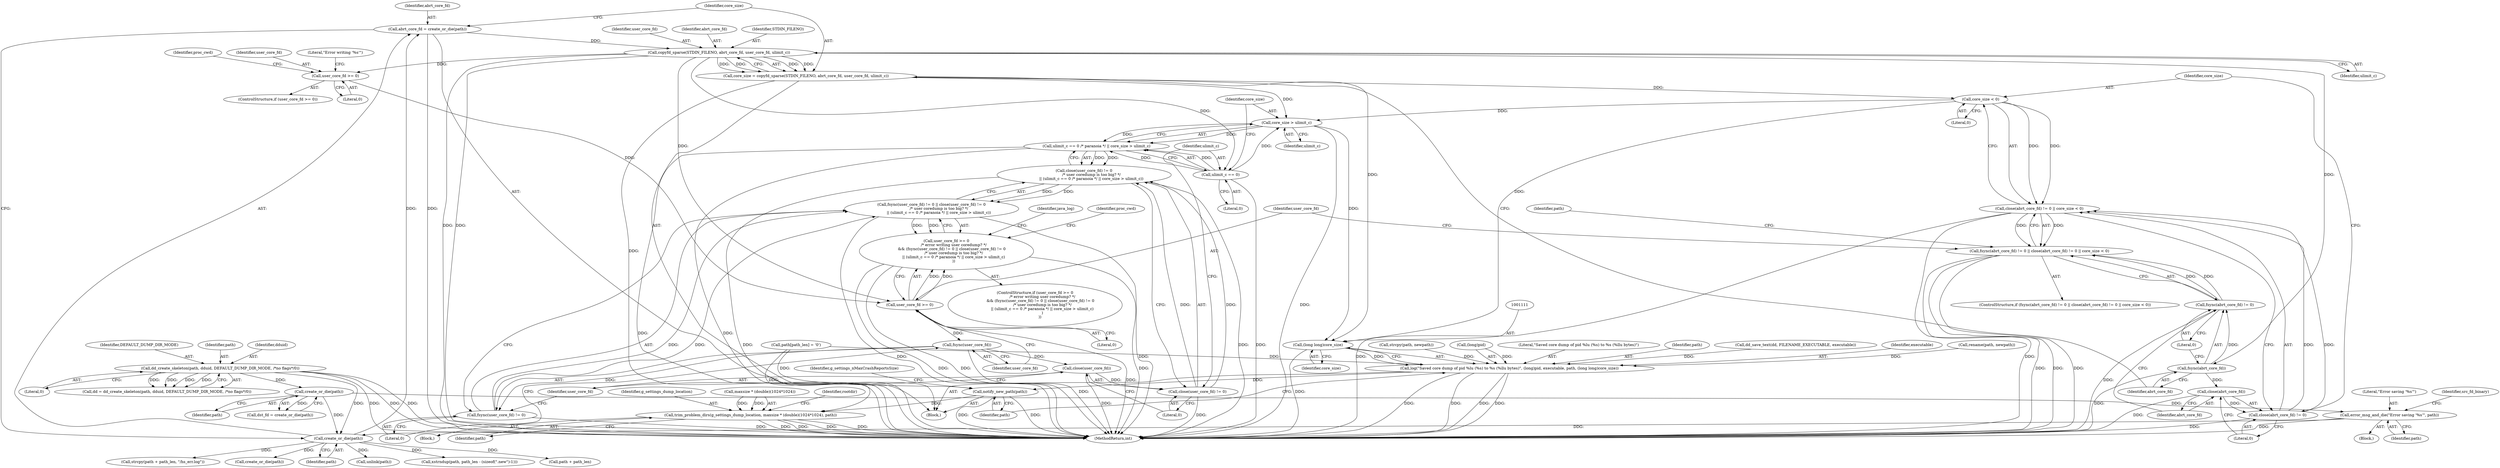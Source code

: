 digraph "0_abrt_8939398b82006ba1fec4ed491339fc075f43fc7c_1@API" {
"1000925" [label="(Call,abrt_core_fd = create_or_die(path))"];
"1000927" [label="(Call,create_or_die(path))"];
"1000919" [label="(Call,error_msg_and_die(\"Error saving '%s'\", path))"];
"1000893" [label="(Call,create_or_die(path))"];
"1000652" [label="(Call,dd_create_skeleton(path, dduid, DEFAULT_DUMP_DIR_MODE, /*no flags*/0))"];
"1000932" [label="(Call,copyfd_sparse(STDIN_FILENO, abrt_core_fd, user_core_fd, ulimit_c))"];
"1000930" [label="(Call,core_size = copyfd_sparse(STDIN_FILENO, abrt_core_fd, user_core_fd, ulimit_c))"];
"1000948" [label="(Call,core_size < 0)"];
"1000943" [label="(Call,close(abrt_core_fd) != 0 || core_size < 0)"];
"1000938" [label="(Call,fsync(abrt_core_fd) != 0 || close(abrt_core_fd) != 0 || core_size < 0)"];
"1000987" [label="(Call,core_size > ulimit_c)"];
"1000983" [label="(Call,ulimit_c == 0 /* paranoia */ || core_size > ulimit_c)"];
"1000978" [label="(Call,close(user_core_fd) != 0\n            /* user coredump is too big? */\n            || (ulimit_c == 0 /* paranoia */ || core_size > ulimit_c))"];
"1000973" [label="(Call,fsync(user_core_fd) != 0 || close(user_core_fd) != 0\n            /* user coredump is too big? */\n            || (ulimit_c == 0 /* paranoia */ || core_size > ulimit_c))"];
"1000969" [label="(Call,user_core_fd >= 0\n            /* error writing user coredump? */\n         && (fsync(user_core_fd) != 0 || close(user_core_fd) != 0\n            /* user coredump is too big? */\n            || (ulimit_c == 0 /* paranoia */ || core_size > ulimit_c)\n            ))"];
"1001110" [label="(Call,(long long)core_size)"];
"1001103" [label="(Call,log(\"Saved core dump of pid %lu (%s) to %s (%llu bytes)\", (long)pid, executable, path, (long long)core_size))"];
"1001113" [label="(Call,notify_new_path(path))"];
"1001131" [label="(Call,trim_problem_dirs(g_settings_dump_location, maxsize * (double)(1024*1024), path))"];
"1000940" [label="(Call,fsync(abrt_core_fd))"];
"1000939" [label="(Call,fsync(abrt_core_fd) != 0)"];
"1000945" [label="(Call,close(abrt_core_fd))"];
"1000944" [label="(Call,close(abrt_core_fd) != 0)"];
"1000957" [label="(Call,user_core_fd >= 0)"];
"1000970" [label="(Call,user_core_fd >= 0)"];
"1000975" [label="(Call,fsync(user_core_fd))"];
"1000974" [label="(Call,fsync(user_core_fd) != 0)"];
"1000980" [label="(Call,close(user_core_fd))"];
"1000979" [label="(Call,close(user_core_fd) != 0)"];
"1000984" [label="(Call,ulimit_c == 0)"];
"1000948" [label="(Call,core_size < 0)"];
"1000946" [label="(Identifier,abrt_core_fd)"];
"1000920" [label="(Literal,\"Error saving '%s'\")"];
"1000937" [label="(ControlStructure,if (fsync(abrt_core_fd) != 0 || close(abrt_core_fd) != 0 || core_size < 0))"];
"1000983" [label="(Call,ulimit_c == 0 /* paranoia */ || core_size > ulimit_c)"];
"1000926" [label="(Identifier,abrt_core_fd)"];
"1001114" [label="(Identifier,path)"];
"1001104" [label="(Literal,\"Saved core dump of pid %lu (%s) to %s (%llu bytes)\")"];
"1001109" [label="(Identifier,path)"];
"1000800" [label="(Call,dd_save_text(dd, FILENAME_EXECUTABLE, executable))"];
"1000968" [label="(ControlStructure,if (user_core_fd >= 0\n            /* error writing user coredump? */\n         && (fsync(user_core_fd) != 0 || close(user_core_fd) != 0\n            /* user coredump is too big? */\n            || (ulimit_c == 0 /* paranoia */ || core_size > ulimit_c)\n            )\n        ))"];
"1000944" [label="(Call,close(abrt_core_fd) != 0)"];
"1000947" [label="(Literal,0)"];
"1001038" [label="(Call,strcpy(path + path_len, \"/hs_err.log\"))"];
"1000962" [label="(Identifier,proc_cwd)"];
"1001117" [label="(Identifier,g_settings_nMaxCrashReportsSize)"];
"1000958" [label="(Identifier,user_core_fd)"];
"1000999" [label="(Identifier,java_log)"];
"1000984" [label="(Call,ulimit_c == 0)"];
"1001108" [label="(Identifier,executable)"];
"1000979" [label="(Call,close(user_core_fd) != 0)"];
"1000971" [label="(Identifier,user_core_fd)"];
"1000655" [label="(Identifier,DEFAULT_DUMP_DIR_MODE)"];
"1000927" [label="(Call,create_or_die(path))"];
"1001046" [label="(Call,create_or_die(path))"];
"1000959" [label="(Literal,0)"];
"1000935" [label="(Identifier,user_core_fd)"];
"1000891" [label="(Call,dst_fd = create_or_die(path))"];
"1000978" [label="(Call,close(user_core_fd) != 0\n            /* user coredump is too big? */\n            || (ulimit_c == 0 /* paranoia */ || core_size > ulimit_c))"];
"1001131" [label="(Call,trim_problem_dirs(g_settings_dump_location, maxsize * (double)(1024*1024), path))"];
"1000977" [label="(Literal,0)"];
"1000930" [label="(Call,core_size = copyfd_sparse(STDIN_FILENO, abrt_core_fd, user_core_fd, ulimit_c))"];
"1000932" [label="(Call,copyfd_sparse(STDIN_FILENO, abrt_core_fd, user_core_fd, ulimit_c))"];
"1000656" [label="(Literal,0)"];
"1000928" [label="(Identifier,path)"];
"1000953" [label="(Identifier,path)"];
"1000981" [label="(Identifier,user_core_fd)"];
"1000650" [label="(Call,dd = dd_create_skeleton(path, dduid, DEFAULT_DUMP_DIR_MODE, /*no flags*/0))"];
"1000952" [label="(Call,unlink(path))"];
"1000939" [label="(Call,fsync(abrt_core_fd) != 0)"];
"1000989" [label="(Identifier,ulimit_c)"];
"1000652" [label="(Call,dd_create_skeleton(path, dduid, DEFAULT_DUMP_DIR_MODE, /*no flags*/0))"];
"1000956" [label="(ControlStructure,if (user_core_fd >= 0))"];
"1001094" [label="(Call,rename(path, newpath))"];
"1000893" [label="(Call,create_or_die(path))"];
"1000921" [label="(Identifier,path)"];
"1000966" [label="(Literal,\"Error writing '%s'\")"];
"1000653" [label="(Identifier,path)"];
"1001098" [label="(Call,strcpy(path, newpath))"];
"1000973" [label="(Call,fsync(user_core_fd) != 0 || close(user_core_fd) != 0\n            /* user coredump is too big? */\n            || (ulimit_c == 0 /* paranoia */ || core_size > ulimit_c))"];
"1000950" [label="(Literal,0)"];
"1000957" [label="(Call,user_core_fd >= 0)"];
"1000982" [label="(Literal,0)"];
"1001140" [label="(Identifier,path)"];
"1001112" [label="(Identifier,core_size)"];
"1000919" [label="(Call,error_msg_and_die(\"Error saving '%s'\", path))"];
"1000970" [label="(Call,user_core_fd >= 0)"];
"1000934" [label="(Identifier,abrt_core_fd)"];
"1000894" [label="(Identifier,path)"];
"1000941" [label="(Identifier,abrt_core_fd)"];
"1000985" [label="(Identifier,ulimit_c)"];
"1000976" [label="(Identifier,user_core_fd)"];
"1000936" [label="(Identifier,ulimit_c)"];
"1001119" [label="(Block,)"];
"1001103" [label="(Call,log(\"Saved core dump of pid %lu (%s) to %s (%llu bytes)\", (long)pid, executable, path, (long long)core_size))"];
"1000943" [label="(Call,close(abrt_core_fd) != 0 || core_size < 0)"];
"1000986" [label="(Literal,0)"];
"1000993" [label="(Identifier,proc_cwd)"];
"1001076" [label="(Call,path[path_len] = '\0')"];
"1000949" [label="(Identifier,core_size)"];
"1000987" [label="(Call,core_size > ulimit_c)"];
"1000925" [label="(Call,abrt_core_fd = create_or_die(path))"];
"1001110" [label="(Call,(long long)core_size)"];
"1000974" [label="(Call,fsync(user_core_fd) != 0)"];
"1000931" [label="(Identifier,core_size)"];
"1001105" [label="(Call,(long)pid)"];
"1000975" [label="(Call,fsync(user_core_fd))"];
"1000923" [label="(Identifier,src_fd_binary)"];
"1000654" [label="(Identifier,dduid)"];
"1000969" [label="(Call,user_core_fd >= 0\n            /* error writing user coredump? */\n         && (fsync(user_core_fd) != 0 || close(user_core_fd) != 0\n            /* user coredump is too big? */\n            || (ulimit_c == 0 /* paranoia */ || core_size > ulimit_c)\n            ))"];
"1000933" [label="(Identifier,STDIN_FILENO)"];
"1000945" [label="(Call,close(abrt_core_fd))"];
"1000942" [label="(Literal,0)"];
"1001142" [label="(Identifier,rootdir)"];
"1001113" [label="(Call,notify_new_path(path))"];
"1001084" [label="(Call,xstrndup(path, path_len - (sizeof(\".new\")-1)))"];
"1001039" [label="(Call,path + path_len)"];
"1000938" [label="(Call,fsync(abrt_core_fd) != 0 || close(abrt_core_fd) != 0 || core_size < 0)"];
"1000940" [label="(Call,fsync(abrt_core_fd))"];
"1000916" [label="(Block,)"];
"1000988" [label="(Identifier,core_size)"];
"1001237" [label="(MethodReturn,int)"];
"1001132" [label="(Identifier,g_settings_dump_location)"];
"1000972" [label="(Literal,0)"];
"1000980" [label="(Call,close(user_core_fd))"];
"1000659" [label="(Block,)"];
"1001133" [label="(Call,maxsize * (double)(1024*1024))"];
"1000925" -> "1000659"  [label="AST: "];
"1000925" -> "1000927"  [label="CFG: "];
"1000926" -> "1000925"  [label="AST: "];
"1000927" -> "1000925"  [label="AST: "];
"1000931" -> "1000925"  [label="CFG: "];
"1000925" -> "1001237"  [label="DDG: "];
"1000927" -> "1000925"  [label="DDG: "];
"1000925" -> "1000932"  [label="DDG: "];
"1000927" -> "1000928"  [label="CFG: "];
"1000928" -> "1000927"  [label="AST: "];
"1000919" -> "1000927"  [label="DDG: "];
"1000893" -> "1000927"  [label="DDG: "];
"1000652" -> "1000927"  [label="DDG: "];
"1000927" -> "1000952"  [label="DDG: "];
"1000927" -> "1001038"  [label="DDG: "];
"1000927" -> "1001039"  [label="DDG: "];
"1000927" -> "1001046"  [label="DDG: "];
"1000927" -> "1001084"  [label="DDG: "];
"1000919" -> "1000916"  [label="AST: "];
"1000919" -> "1000921"  [label="CFG: "];
"1000920" -> "1000919"  [label="AST: "];
"1000921" -> "1000919"  [label="AST: "];
"1000923" -> "1000919"  [label="CFG: "];
"1000919" -> "1001237"  [label="DDG: "];
"1000893" -> "1000919"  [label="DDG: "];
"1000893" -> "1000891"  [label="AST: "];
"1000893" -> "1000894"  [label="CFG: "];
"1000894" -> "1000893"  [label="AST: "];
"1000891" -> "1000893"  [label="CFG: "];
"1000893" -> "1000891"  [label="DDG: "];
"1000652" -> "1000893"  [label="DDG: "];
"1000652" -> "1000650"  [label="AST: "];
"1000652" -> "1000656"  [label="CFG: "];
"1000653" -> "1000652"  [label="AST: "];
"1000654" -> "1000652"  [label="AST: "];
"1000655" -> "1000652"  [label="AST: "];
"1000656" -> "1000652"  [label="AST: "];
"1000650" -> "1000652"  [label="CFG: "];
"1000652" -> "1001237"  [label="DDG: "];
"1000652" -> "1001237"  [label="DDG: "];
"1000652" -> "1001237"  [label="DDG: "];
"1000652" -> "1000650"  [label="DDG: "];
"1000652" -> "1000650"  [label="DDG: "];
"1000652" -> "1000650"  [label="DDG: "];
"1000652" -> "1000650"  [label="DDG: "];
"1000932" -> "1000930"  [label="AST: "];
"1000932" -> "1000936"  [label="CFG: "];
"1000933" -> "1000932"  [label="AST: "];
"1000934" -> "1000932"  [label="AST: "];
"1000935" -> "1000932"  [label="AST: "];
"1000936" -> "1000932"  [label="AST: "];
"1000930" -> "1000932"  [label="CFG: "];
"1000932" -> "1001237"  [label="DDG: "];
"1000932" -> "1001237"  [label="DDG: "];
"1000932" -> "1000930"  [label="DDG: "];
"1000932" -> "1000930"  [label="DDG: "];
"1000932" -> "1000930"  [label="DDG: "];
"1000932" -> "1000930"  [label="DDG: "];
"1000932" -> "1000940"  [label="DDG: "];
"1000932" -> "1000957"  [label="DDG: "];
"1000932" -> "1000970"  [label="DDG: "];
"1000932" -> "1000984"  [label="DDG: "];
"1000930" -> "1000659"  [label="AST: "];
"1000931" -> "1000930"  [label="AST: "];
"1000941" -> "1000930"  [label="CFG: "];
"1000930" -> "1001237"  [label="DDG: "];
"1000930" -> "1000948"  [label="DDG: "];
"1000930" -> "1000987"  [label="DDG: "];
"1000930" -> "1001110"  [label="DDG: "];
"1000948" -> "1000943"  [label="AST: "];
"1000948" -> "1000950"  [label="CFG: "];
"1000949" -> "1000948"  [label="AST: "];
"1000950" -> "1000948"  [label="AST: "];
"1000943" -> "1000948"  [label="CFG: "];
"1000948" -> "1000943"  [label="DDG: "];
"1000948" -> "1000943"  [label="DDG: "];
"1000948" -> "1000987"  [label="DDG: "];
"1000948" -> "1001110"  [label="DDG: "];
"1000943" -> "1000938"  [label="AST: "];
"1000943" -> "1000944"  [label="CFG: "];
"1000944" -> "1000943"  [label="AST: "];
"1000938" -> "1000943"  [label="CFG: "];
"1000943" -> "1001237"  [label="DDG: "];
"1000943" -> "1001237"  [label="DDG: "];
"1000943" -> "1000938"  [label="DDG: "];
"1000943" -> "1000938"  [label="DDG: "];
"1000944" -> "1000943"  [label="DDG: "];
"1000944" -> "1000943"  [label="DDG: "];
"1000938" -> "1000937"  [label="AST: "];
"1000938" -> "1000939"  [label="CFG: "];
"1000939" -> "1000938"  [label="AST: "];
"1000953" -> "1000938"  [label="CFG: "];
"1000971" -> "1000938"  [label="CFG: "];
"1000938" -> "1001237"  [label="DDG: "];
"1000938" -> "1001237"  [label="DDG: "];
"1000938" -> "1001237"  [label="DDG: "];
"1000939" -> "1000938"  [label="DDG: "];
"1000939" -> "1000938"  [label="DDG: "];
"1000987" -> "1000983"  [label="AST: "];
"1000987" -> "1000989"  [label="CFG: "];
"1000988" -> "1000987"  [label="AST: "];
"1000989" -> "1000987"  [label="AST: "];
"1000983" -> "1000987"  [label="CFG: "];
"1000987" -> "1001237"  [label="DDG: "];
"1000987" -> "1000983"  [label="DDG: "];
"1000987" -> "1000983"  [label="DDG: "];
"1000984" -> "1000987"  [label="DDG: "];
"1000987" -> "1001110"  [label="DDG: "];
"1000983" -> "1000978"  [label="AST: "];
"1000983" -> "1000984"  [label="CFG: "];
"1000984" -> "1000983"  [label="AST: "];
"1000978" -> "1000983"  [label="CFG: "];
"1000983" -> "1001237"  [label="DDG: "];
"1000983" -> "1001237"  [label="DDG: "];
"1000983" -> "1000978"  [label="DDG: "];
"1000983" -> "1000978"  [label="DDG: "];
"1000984" -> "1000983"  [label="DDG: "];
"1000984" -> "1000983"  [label="DDG: "];
"1000978" -> "1000973"  [label="AST: "];
"1000978" -> "1000979"  [label="CFG: "];
"1000979" -> "1000978"  [label="AST: "];
"1000973" -> "1000978"  [label="CFG: "];
"1000978" -> "1001237"  [label="DDG: "];
"1000978" -> "1001237"  [label="DDG: "];
"1000978" -> "1000973"  [label="DDG: "];
"1000978" -> "1000973"  [label="DDG: "];
"1000979" -> "1000978"  [label="DDG: "];
"1000979" -> "1000978"  [label="DDG: "];
"1000973" -> "1000969"  [label="AST: "];
"1000973" -> "1000974"  [label="CFG: "];
"1000974" -> "1000973"  [label="AST: "];
"1000969" -> "1000973"  [label="CFG: "];
"1000973" -> "1001237"  [label="DDG: "];
"1000973" -> "1001237"  [label="DDG: "];
"1000973" -> "1000969"  [label="DDG: "];
"1000973" -> "1000969"  [label="DDG: "];
"1000974" -> "1000973"  [label="DDG: "];
"1000974" -> "1000973"  [label="DDG: "];
"1000969" -> "1000968"  [label="AST: "];
"1000969" -> "1000970"  [label="CFG: "];
"1000970" -> "1000969"  [label="AST: "];
"1000993" -> "1000969"  [label="CFG: "];
"1000999" -> "1000969"  [label="CFG: "];
"1000969" -> "1001237"  [label="DDG: "];
"1000969" -> "1001237"  [label="DDG: "];
"1000969" -> "1001237"  [label="DDG: "];
"1000970" -> "1000969"  [label="DDG: "];
"1000970" -> "1000969"  [label="DDG: "];
"1001110" -> "1001103"  [label="AST: "];
"1001110" -> "1001112"  [label="CFG: "];
"1001111" -> "1001110"  [label="AST: "];
"1001112" -> "1001110"  [label="AST: "];
"1001103" -> "1001110"  [label="CFG: "];
"1001110" -> "1001237"  [label="DDG: "];
"1001110" -> "1001103"  [label="DDG: "];
"1001103" -> "1000659"  [label="AST: "];
"1001104" -> "1001103"  [label="AST: "];
"1001105" -> "1001103"  [label="AST: "];
"1001108" -> "1001103"  [label="AST: "];
"1001109" -> "1001103"  [label="AST: "];
"1001114" -> "1001103"  [label="CFG: "];
"1001103" -> "1001237"  [label="DDG: "];
"1001103" -> "1001237"  [label="DDG: "];
"1001103" -> "1001237"  [label="DDG: "];
"1001103" -> "1001237"  [label="DDG: "];
"1001105" -> "1001103"  [label="DDG: "];
"1000800" -> "1001103"  [label="DDG: "];
"1001098" -> "1001103"  [label="DDG: "];
"1001076" -> "1001103"  [label="DDG: "];
"1001094" -> "1001103"  [label="DDG: "];
"1001103" -> "1001113"  [label="DDG: "];
"1001113" -> "1000659"  [label="AST: "];
"1001113" -> "1001114"  [label="CFG: "];
"1001114" -> "1001113"  [label="AST: "];
"1001117" -> "1001113"  [label="CFG: "];
"1001113" -> "1001237"  [label="DDG: "];
"1001113" -> "1001237"  [label="DDG: "];
"1001076" -> "1001113"  [label="DDG: "];
"1001113" -> "1001131"  [label="DDG: "];
"1001131" -> "1001119"  [label="AST: "];
"1001131" -> "1001140"  [label="CFG: "];
"1001132" -> "1001131"  [label="AST: "];
"1001133" -> "1001131"  [label="AST: "];
"1001140" -> "1001131"  [label="AST: "];
"1001142" -> "1001131"  [label="CFG: "];
"1001131" -> "1001237"  [label="DDG: "];
"1001131" -> "1001237"  [label="DDG: "];
"1001131" -> "1001237"  [label="DDG: "];
"1001131" -> "1001237"  [label="DDG: "];
"1001133" -> "1001131"  [label="DDG: "];
"1001133" -> "1001131"  [label="DDG: "];
"1001076" -> "1001131"  [label="DDG: "];
"1000940" -> "1000939"  [label="AST: "];
"1000940" -> "1000941"  [label="CFG: "];
"1000941" -> "1000940"  [label="AST: "];
"1000942" -> "1000940"  [label="CFG: "];
"1000940" -> "1001237"  [label="DDG: "];
"1000940" -> "1000939"  [label="DDG: "];
"1000940" -> "1000945"  [label="DDG: "];
"1000939" -> "1000942"  [label="CFG: "];
"1000942" -> "1000939"  [label="AST: "];
"1000946" -> "1000939"  [label="CFG: "];
"1000939" -> "1001237"  [label="DDG: "];
"1000945" -> "1000944"  [label="AST: "];
"1000945" -> "1000946"  [label="CFG: "];
"1000946" -> "1000945"  [label="AST: "];
"1000947" -> "1000945"  [label="CFG: "];
"1000945" -> "1001237"  [label="DDG: "];
"1000945" -> "1000944"  [label="DDG: "];
"1000944" -> "1000947"  [label="CFG: "];
"1000947" -> "1000944"  [label="AST: "];
"1000949" -> "1000944"  [label="CFG: "];
"1000944" -> "1001237"  [label="DDG: "];
"1000957" -> "1000956"  [label="AST: "];
"1000957" -> "1000959"  [label="CFG: "];
"1000958" -> "1000957"  [label="AST: "];
"1000959" -> "1000957"  [label="AST: "];
"1000962" -> "1000957"  [label="CFG: "];
"1000966" -> "1000957"  [label="CFG: "];
"1000957" -> "1000970"  [label="DDG: "];
"1000970" -> "1000972"  [label="CFG: "];
"1000971" -> "1000970"  [label="AST: "];
"1000972" -> "1000970"  [label="AST: "];
"1000976" -> "1000970"  [label="CFG: "];
"1000970" -> "1001237"  [label="DDG: "];
"1000970" -> "1000975"  [label="DDG: "];
"1000975" -> "1000974"  [label="AST: "];
"1000975" -> "1000976"  [label="CFG: "];
"1000976" -> "1000975"  [label="AST: "];
"1000977" -> "1000975"  [label="CFG: "];
"1000975" -> "1001237"  [label="DDG: "];
"1000975" -> "1000974"  [label="DDG: "];
"1000975" -> "1000980"  [label="DDG: "];
"1000974" -> "1000977"  [label="CFG: "];
"1000977" -> "1000974"  [label="AST: "];
"1000981" -> "1000974"  [label="CFG: "];
"1000974" -> "1001237"  [label="DDG: "];
"1000980" -> "1000979"  [label="AST: "];
"1000980" -> "1000981"  [label="CFG: "];
"1000981" -> "1000980"  [label="AST: "];
"1000982" -> "1000980"  [label="CFG: "];
"1000980" -> "1001237"  [label="DDG: "];
"1000980" -> "1000979"  [label="DDG: "];
"1000979" -> "1000982"  [label="CFG: "];
"1000982" -> "1000979"  [label="AST: "];
"1000985" -> "1000979"  [label="CFG: "];
"1000979" -> "1001237"  [label="DDG: "];
"1000984" -> "1000986"  [label="CFG: "];
"1000985" -> "1000984"  [label="AST: "];
"1000986" -> "1000984"  [label="AST: "];
"1000988" -> "1000984"  [label="CFG: "];
"1000984" -> "1001237"  [label="DDG: "];
}
